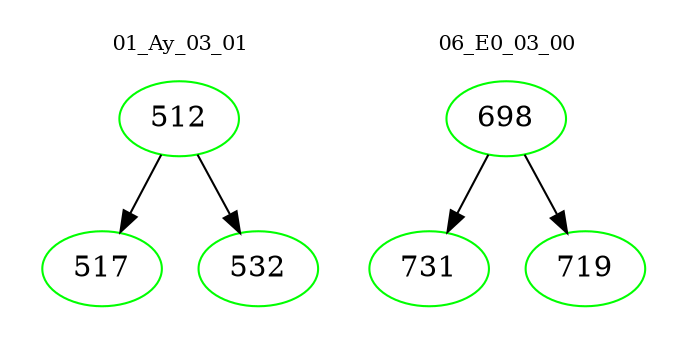 digraph{
subgraph cluster_0 {
color = white
label = "01_Ay_03_01";
fontsize=10;
T0_512 [label="512", color="green"]
T0_512 -> T0_517 [color="black"]
T0_517 [label="517", color="green"]
T0_512 -> T0_532 [color="black"]
T0_532 [label="532", color="green"]
}
subgraph cluster_1 {
color = white
label = "06_E0_03_00";
fontsize=10;
T1_698 [label="698", color="green"]
T1_698 -> T1_731 [color="black"]
T1_731 [label="731", color="green"]
T1_698 -> T1_719 [color="black"]
T1_719 [label="719", color="green"]
}
}
